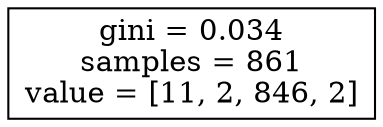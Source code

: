 digraph Tree {
node [shape=box] ;
0 [label="gini = 0.034\nsamples = 861\nvalue = [11, 2, 846, 2]"] ;
}